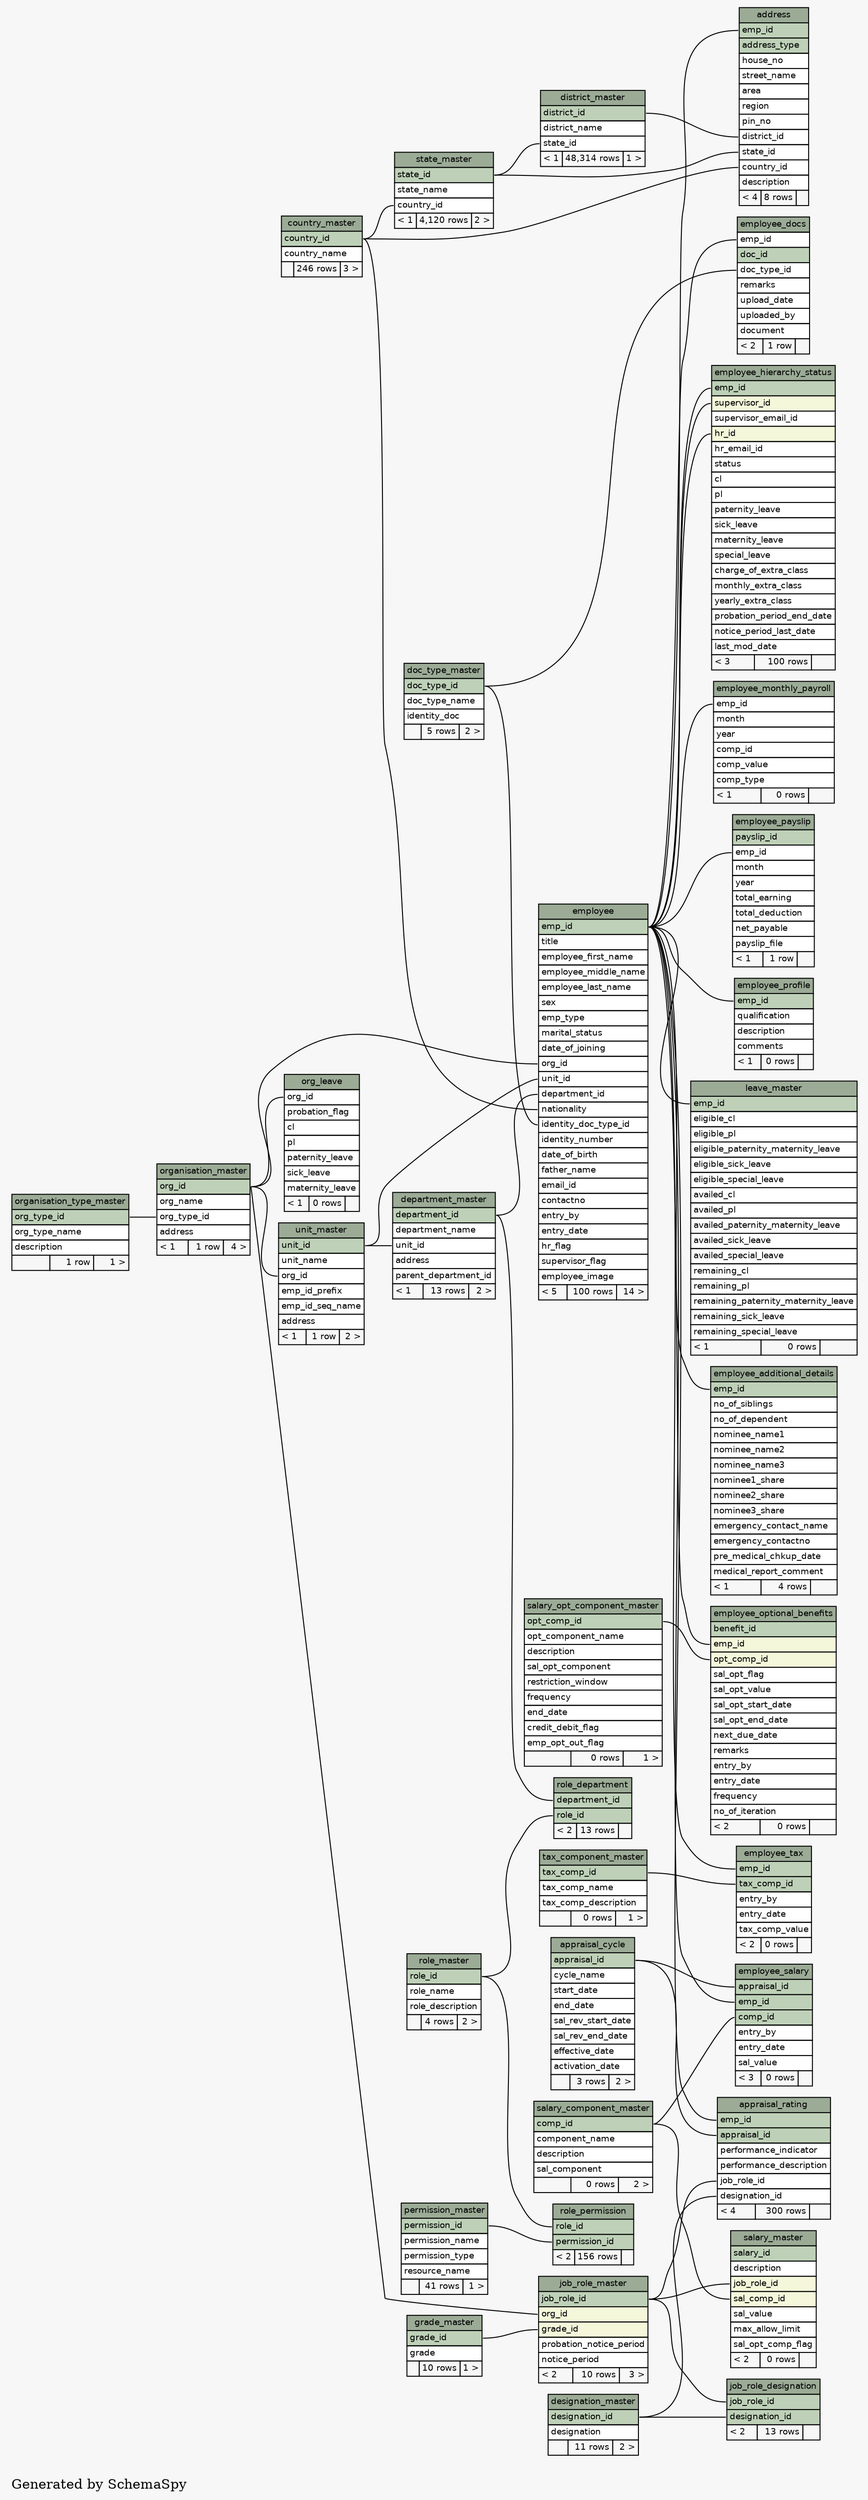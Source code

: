 // dot 2.38.0 on Windows 8.1 6.3
digraph "compactRelationshipsGraph" {
  graph [
    rankdir="RL"
    bgcolor="#f7f7f7"
    label="\nGenerated by SchemaSpy"
    labeljust="l"
    nodesep="0.05"
    ranksep="0.2"
  ];
  node [
    fontname="Helvetica"
    fontsize="9"
    shape="plaintext"
  ];
  edge [
    arrowsize="0.8"
  ];
  "address" [
    label=<
    <TABLE BORDER="0" CELLBORDER="1" CELLSPACING="0" BGCOLOR="#ffffff">
      <TR><TD PORT="address.heading" COLSPAN="3" BGCOLOR="#9bab96" ALIGN="CENTER">address</TD></TR>
      <TR><TD PORT="emp_id" COLSPAN="3" BGCOLOR="#bed1b8" ALIGN="LEFT">emp_id</TD></TR>
      <TR><TD PORT="address_type" COLSPAN="3" BGCOLOR="#bed1b8" ALIGN="LEFT">address_type</TD></TR>
      <TR><TD PORT="house_no" COLSPAN="3" ALIGN="LEFT">house_no</TD></TR>
      <TR><TD PORT="street_name" COLSPAN="3" ALIGN="LEFT">street_name</TD></TR>
      <TR><TD PORT="area" COLSPAN="3" ALIGN="LEFT">area</TD></TR>
      <TR><TD PORT="region" COLSPAN="3" ALIGN="LEFT">region</TD></TR>
      <TR><TD PORT="pin_no" COLSPAN="3" ALIGN="LEFT">pin_no</TD></TR>
      <TR><TD PORT="district_id" COLSPAN="3" ALIGN="LEFT">district_id</TD></TR>
      <TR><TD PORT="state_id" COLSPAN="3" ALIGN="LEFT">state_id</TD></TR>
      <TR><TD PORT="country_id" COLSPAN="3" ALIGN="LEFT">country_id</TD></TR>
      <TR><TD PORT="description" COLSPAN="3" ALIGN="LEFT">description</TD></TR>
      <TR><TD ALIGN="LEFT" BGCOLOR="#f7f7f7">&lt; 4</TD><TD ALIGN="RIGHT" BGCOLOR="#f7f7f7">8 rows</TD><TD ALIGN="RIGHT" BGCOLOR="#f7f7f7">  </TD></TR>
    </TABLE>>
    URL="tables/address.html#"
    tooltip="address"
  ];
  "appraisal_cycle" [
    label=<
    <TABLE BORDER="0" CELLBORDER="1" CELLSPACING="0" BGCOLOR="#ffffff">
      <TR><TD PORT="appraisal_cycle.heading" COLSPAN="3" BGCOLOR="#9bab96" ALIGN="CENTER">appraisal_cycle</TD></TR>
      <TR><TD PORT="appraisal_id" COLSPAN="3" BGCOLOR="#bed1b8" ALIGN="LEFT">appraisal_id</TD></TR>
      <TR><TD PORT="cycle_name" COLSPAN="3" ALIGN="LEFT">cycle_name</TD></TR>
      <TR><TD PORT="start_date" COLSPAN="3" ALIGN="LEFT">start_date</TD></TR>
      <TR><TD PORT="end_date" COLSPAN="3" ALIGN="LEFT">end_date</TD></TR>
      <TR><TD PORT="sal_rev_start_date" COLSPAN="3" ALIGN="LEFT">sal_rev_start_date</TD></TR>
      <TR><TD PORT="sal_rev_end_date" COLSPAN="3" ALIGN="LEFT">sal_rev_end_date</TD></TR>
      <TR><TD PORT="effective_date" COLSPAN="3" ALIGN="LEFT">effective_date</TD></TR>
      <TR><TD PORT="activation_date" COLSPAN="3" ALIGN="LEFT">activation_date</TD></TR>
      <TR><TD ALIGN="LEFT" BGCOLOR="#f7f7f7">  </TD><TD ALIGN="RIGHT" BGCOLOR="#f7f7f7">3 rows</TD><TD ALIGN="RIGHT" BGCOLOR="#f7f7f7">2 &gt;</TD></TR>
    </TABLE>>
    URL="tables/appraisal_cycle.html#"
    tooltip="appraisal_cycle"
  ];
  "appraisal_rating" [
    label=<
    <TABLE BORDER="0" CELLBORDER="1" CELLSPACING="0" BGCOLOR="#ffffff">
      <TR><TD PORT="appraisal_rating.heading" COLSPAN="3" BGCOLOR="#9bab96" ALIGN="CENTER">appraisal_rating</TD></TR>
      <TR><TD PORT="emp_id" COLSPAN="3" BGCOLOR="#bed1b8" ALIGN="LEFT">emp_id</TD></TR>
      <TR><TD PORT="appraisal_id" COLSPAN="3" BGCOLOR="#bed1b8" ALIGN="LEFT">appraisal_id</TD></TR>
      <TR><TD PORT="performance_indicator" COLSPAN="3" ALIGN="LEFT">performance_indicator</TD></TR>
      <TR><TD PORT="performance_description" COLSPAN="3" ALIGN="LEFT">performance_description</TD></TR>
      <TR><TD PORT="job_role_id" COLSPAN="3" ALIGN="LEFT">job_role_id</TD></TR>
      <TR><TD PORT="designation_id" COLSPAN="3" ALIGN="LEFT">designation_id</TD></TR>
      <TR><TD ALIGN="LEFT" BGCOLOR="#f7f7f7">&lt; 4</TD><TD ALIGN="RIGHT" BGCOLOR="#f7f7f7">300 rows</TD><TD ALIGN="RIGHT" BGCOLOR="#f7f7f7">  </TD></TR>
    </TABLE>>
    URL="tables/appraisal_rating.html#"
    tooltip="appraisal_rating"
  ];
  "country_master" [
    label=<
    <TABLE BORDER="0" CELLBORDER="1" CELLSPACING="0" BGCOLOR="#ffffff">
      <TR><TD PORT="country_master.heading" COLSPAN="3" BGCOLOR="#9bab96" ALIGN="CENTER">country_master</TD></TR>
      <TR><TD PORT="country_id" COLSPAN="3" BGCOLOR="#bed1b8" ALIGN="LEFT">country_id</TD></TR>
      <TR><TD PORT="country_name" COLSPAN="3" ALIGN="LEFT">country_name</TD></TR>
      <TR><TD ALIGN="LEFT" BGCOLOR="#f7f7f7">  </TD><TD ALIGN="RIGHT" BGCOLOR="#f7f7f7">246 rows</TD><TD ALIGN="RIGHT" BGCOLOR="#f7f7f7">3 &gt;</TD></TR>
    </TABLE>>
    URL="tables/country_master.html#"
    tooltip="country_master"
  ];
  "department_master" [
    label=<
    <TABLE BORDER="0" CELLBORDER="1" CELLSPACING="0" BGCOLOR="#ffffff">
      <TR><TD PORT="department_master.heading" COLSPAN="3" BGCOLOR="#9bab96" ALIGN="CENTER">department_master</TD></TR>
      <TR><TD PORT="department_id" COLSPAN="3" BGCOLOR="#bed1b8" ALIGN="LEFT">department_id</TD></TR>
      <TR><TD PORT="department_name" COLSPAN="3" ALIGN="LEFT">department_name</TD></TR>
      <TR><TD PORT="unit_id" COLSPAN="3" ALIGN="LEFT">unit_id</TD></TR>
      <TR><TD PORT="address" COLSPAN="3" ALIGN="LEFT">address</TD></TR>
      <TR><TD PORT="parent_department_id" COLSPAN="3" ALIGN="LEFT">parent_department_id</TD></TR>
      <TR><TD ALIGN="LEFT" BGCOLOR="#f7f7f7">&lt; 1</TD><TD ALIGN="RIGHT" BGCOLOR="#f7f7f7">13 rows</TD><TD ALIGN="RIGHT" BGCOLOR="#f7f7f7">2 &gt;</TD></TR>
    </TABLE>>
    URL="tables/department_master.html#"
    tooltip="department_master"
  ];
  "designation_master" [
    label=<
    <TABLE BORDER="0" CELLBORDER="1" CELLSPACING="0" BGCOLOR="#ffffff">
      <TR><TD PORT="designation_master.heading" COLSPAN="3" BGCOLOR="#9bab96" ALIGN="CENTER">designation_master</TD></TR>
      <TR><TD PORT="designation_id" COLSPAN="3" BGCOLOR="#bed1b8" ALIGN="LEFT">designation_id</TD></TR>
      <TR><TD PORT="designation" COLSPAN="3" ALIGN="LEFT">designation</TD></TR>
      <TR><TD ALIGN="LEFT" BGCOLOR="#f7f7f7">  </TD><TD ALIGN="RIGHT" BGCOLOR="#f7f7f7">11 rows</TD><TD ALIGN="RIGHT" BGCOLOR="#f7f7f7">2 &gt;</TD></TR>
    </TABLE>>
    URL="tables/designation_master.html#"
    tooltip="designation_master"
  ];
  "district_master" [
    label=<
    <TABLE BORDER="0" CELLBORDER="1" CELLSPACING="0" BGCOLOR="#ffffff">
      <TR><TD PORT="district_master.heading" COLSPAN="3" BGCOLOR="#9bab96" ALIGN="CENTER">district_master</TD></TR>
      <TR><TD PORT="district_id" COLSPAN="3" BGCOLOR="#bed1b8" ALIGN="LEFT">district_id</TD></TR>
      <TR><TD PORT="district_name" COLSPAN="3" ALIGN="LEFT">district_name</TD></TR>
      <TR><TD PORT="state_id" COLSPAN="3" ALIGN="LEFT">state_id</TD></TR>
      <TR><TD ALIGN="LEFT" BGCOLOR="#f7f7f7">&lt; 1</TD><TD ALIGN="RIGHT" BGCOLOR="#f7f7f7">48,314 rows</TD><TD ALIGN="RIGHT" BGCOLOR="#f7f7f7">1 &gt;</TD></TR>
    </TABLE>>
    URL="tables/district_master.html#"
    tooltip="district_master"
  ];
  "doc_type_master" [
    label=<
    <TABLE BORDER="0" CELLBORDER="1" CELLSPACING="0" BGCOLOR="#ffffff">
      <TR><TD PORT="doc_type_master.heading" COLSPAN="3" BGCOLOR="#9bab96" ALIGN="CENTER">doc_type_master</TD></TR>
      <TR><TD PORT="doc_type_id" COLSPAN="3" BGCOLOR="#bed1b8" ALIGN="LEFT">doc_type_id</TD></TR>
      <TR><TD PORT="doc_type_name" COLSPAN="3" ALIGN="LEFT">doc_type_name</TD></TR>
      <TR><TD PORT="identity_doc" COLSPAN="3" ALIGN="LEFT">identity_doc</TD></TR>
      <TR><TD ALIGN="LEFT" BGCOLOR="#f7f7f7">  </TD><TD ALIGN="RIGHT" BGCOLOR="#f7f7f7">5 rows</TD><TD ALIGN="RIGHT" BGCOLOR="#f7f7f7">2 &gt;</TD></TR>
    </TABLE>>
    URL="tables/doc_type_master.html#"
    tooltip="doc_type_master"
  ];
  "employee" [
    label=<
    <TABLE BORDER="0" CELLBORDER="1" CELLSPACING="0" BGCOLOR="#ffffff">
      <TR><TD PORT="employee.heading" COLSPAN="3" BGCOLOR="#9bab96" ALIGN="CENTER">employee</TD></TR>
      <TR><TD PORT="emp_id" COLSPAN="3" BGCOLOR="#bed1b8" ALIGN="LEFT">emp_id</TD></TR>
      <TR><TD PORT="title" COLSPAN="3" ALIGN="LEFT">title</TD></TR>
      <TR><TD PORT="employee_first_name" COLSPAN="3" ALIGN="LEFT">employee_first_name</TD></TR>
      <TR><TD PORT="employee_middle_name" COLSPAN="3" ALIGN="LEFT">employee_middle_name</TD></TR>
      <TR><TD PORT="employee_last_name" COLSPAN="3" ALIGN="LEFT">employee_last_name</TD></TR>
      <TR><TD PORT="sex" COLSPAN="3" ALIGN="LEFT">sex</TD></TR>
      <TR><TD PORT="emp_type" COLSPAN="3" ALIGN="LEFT">emp_type</TD></TR>
      <TR><TD PORT="marital_status" COLSPAN="3" ALIGN="LEFT">marital_status</TD></TR>
      <TR><TD PORT="date_of_joining" COLSPAN="3" ALIGN="LEFT">date_of_joining</TD></TR>
      <TR><TD PORT="org_id" COLSPAN="3" ALIGN="LEFT">org_id</TD></TR>
      <TR><TD PORT="unit_id" COLSPAN="3" ALIGN="LEFT">unit_id</TD></TR>
      <TR><TD PORT="department_id" COLSPAN="3" ALIGN="LEFT">department_id</TD></TR>
      <TR><TD PORT="nationality" COLSPAN="3" ALIGN="LEFT">nationality</TD></TR>
      <TR><TD PORT="identity_doc_type_id" COLSPAN="3" ALIGN="LEFT">identity_doc_type_id</TD></TR>
      <TR><TD PORT="identity_number" COLSPAN="3" ALIGN="LEFT">identity_number</TD></TR>
      <TR><TD PORT="date_of_birth" COLSPAN="3" ALIGN="LEFT">date_of_birth</TD></TR>
      <TR><TD PORT="father_name" COLSPAN="3" ALIGN="LEFT">father_name</TD></TR>
      <TR><TD PORT="email_id" COLSPAN="3" ALIGN="LEFT">email_id</TD></TR>
      <TR><TD PORT="contactno" COLSPAN="3" ALIGN="LEFT">contactno</TD></TR>
      <TR><TD PORT="entry_by" COLSPAN="3" ALIGN="LEFT">entry_by</TD></TR>
      <TR><TD PORT="entry_date" COLSPAN="3" ALIGN="LEFT">entry_date</TD></TR>
      <TR><TD PORT="hr_flag" COLSPAN="3" ALIGN="LEFT">hr_flag</TD></TR>
      <TR><TD PORT="supervisor_flag" COLSPAN="3" ALIGN="LEFT">supervisor_flag</TD></TR>
      <TR><TD PORT="employee_image" COLSPAN="3" ALIGN="LEFT">employee_image</TD></TR>
      <TR><TD ALIGN="LEFT" BGCOLOR="#f7f7f7">&lt; 5</TD><TD ALIGN="RIGHT" BGCOLOR="#f7f7f7">100 rows</TD><TD ALIGN="RIGHT" BGCOLOR="#f7f7f7">14 &gt;</TD></TR>
    </TABLE>>
    URL="tables/employee.html#"
    tooltip="employee"
  ];
  "employee_additional_details" [
    label=<
    <TABLE BORDER="0" CELLBORDER="1" CELLSPACING="0" BGCOLOR="#ffffff">
      <TR><TD PORT="employee_additional_details.heading" COLSPAN="3" BGCOLOR="#9bab96" ALIGN="CENTER">employee_additional_details</TD></TR>
      <TR><TD PORT="emp_id" COLSPAN="3" BGCOLOR="#bed1b8" ALIGN="LEFT">emp_id</TD></TR>
      <TR><TD PORT="no_of_siblings" COLSPAN="3" ALIGN="LEFT">no_of_siblings</TD></TR>
      <TR><TD PORT="no_of_dependent" COLSPAN="3" ALIGN="LEFT">no_of_dependent</TD></TR>
      <TR><TD PORT="nominee_name1" COLSPAN="3" ALIGN="LEFT">nominee_name1</TD></TR>
      <TR><TD PORT="nominee_name2" COLSPAN="3" ALIGN="LEFT">nominee_name2</TD></TR>
      <TR><TD PORT="nominee_name3" COLSPAN="3" ALIGN="LEFT">nominee_name3</TD></TR>
      <TR><TD PORT="nominee1_share" COLSPAN="3" ALIGN="LEFT">nominee1_share</TD></TR>
      <TR><TD PORT="nominee2_share" COLSPAN="3" ALIGN="LEFT">nominee2_share</TD></TR>
      <TR><TD PORT="nominee3_share" COLSPAN="3" ALIGN="LEFT">nominee3_share</TD></TR>
      <TR><TD PORT="emergency_contact_name" COLSPAN="3" ALIGN="LEFT">emergency_contact_name</TD></TR>
      <TR><TD PORT="emergency_contactno" COLSPAN="3" ALIGN="LEFT">emergency_contactno</TD></TR>
      <TR><TD PORT="pre_medical_chkup_date" COLSPAN="3" ALIGN="LEFT">pre_medical_chkup_date</TD></TR>
      <TR><TD PORT="medical_report_comment" COLSPAN="3" ALIGN="LEFT">medical_report_comment</TD></TR>
      <TR><TD ALIGN="LEFT" BGCOLOR="#f7f7f7">&lt; 1</TD><TD ALIGN="RIGHT" BGCOLOR="#f7f7f7">4 rows</TD><TD ALIGN="RIGHT" BGCOLOR="#f7f7f7">  </TD></TR>
    </TABLE>>
    URL="tables/employee_additional_details.html#"
    tooltip="employee_additional_details"
  ];
  "employee_docs" [
    label=<
    <TABLE BORDER="0" CELLBORDER="1" CELLSPACING="0" BGCOLOR="#ffffff">
      <TR><TD PORT="employee_docs.heading" COLSPAN="3" BGCOLOR="#9bab96" ALIGN="CENTER">employee_docs</TD></TR>
      <TR><TD PORT="emp_id" COLSPAN="3" ALIGN="LEFT">emp_id</TD></TR>
      <TR><TD PORT="doc_id" COLSPAN="3" BGCOLOR="#bed1b8" ALIGN="LEFT">doc_id</TD></TR>
      <TR><TD PORT="doc_type_id" COLSPAN="3" ALIGN="LEFT">doc_type_id</TD></TR>
      <TR><TD PORT="remarks" COLSPAN="3" ALIGN="LEFT">remarks</TD></TR>
      <TR><TD PORT="upload_date" COLSPAN="3" ALIGN="LEFT">upload_date</TD></TR>
      <TR><TD PORT="uploaded_by" COLSPAN="3" ALIGN="LEFT">uploaded_by</TD></TR>
      <TR><TD PORT="document" COLSPAN="3" ALIGN="LEFT">document</TD></TR>
      <TR><TD ALIGN="LEFT" BGCOLOR="#f7f7f7">&lt; 2</TD><TD ALIGN="RIGHT" BGCOLOR="#f7f7f7">1 row</TD><TD ALIGN="RIGHT" BGCOLOR="#f7f7f7">  </TD></TR>
    </TABLE>>
    URL="tables/employee_docs.html#"
    tooltip="employee_docs"
  ];
  "employee_hierarchy_status" [
    label=<
    <TABLE BORDER="0" CELLBORDER="1" CELLSPACING="0" BGCOLOR="#ffffff">
      <TR><TD PORT="employee_hierarchy_status.heading" COLSPAN="3" BGCOLOR="#9bab96" ALIGN="CENTER">employee_hierarchy_status</TD></TR>
      <TR><TD PORT="emp_id" COLSPAN="3" BGCOLOR="#bed1b8" ALIGN="LEFT">emp_id</TD></TR>
      <TR><TD PORT="supervisor_id" COLSPAN="3" BGCOLOR="#f4f7da" ALIGN="LEFT">supervisor_id</TD></TR>
      <TR><TD PORT="supervisor_email_id" COLSPAN="3" ALIGN="LEFT">supervisor_email_id</TD></TR>
      <TR><TD PORT="hr_id" COLSPAN="3" BGCOLOR="#f4f7da" ALIGN="LEFT">hr_id</TD></TR>
      <TR><TD PORT="hr_email_id" COLSPAN="3" ALIGN="LEFT">hr_email_id</TD></TR>
      <TR><TD PORT="status" COLSPAN="3" ALIGN="LEFT">status</TD></TR>
      <TR><TD PORT="cl" COLSPAN="3" ALIGN="LEFT">cl</TD></TR>
      <TR><TD PORT="pl" COLSPAN="3" ALIGN="LEFT">pl</TD></TR>
      <TR><TD PORT="paternity_leave" COLSPAN="3" ALIGN="LEFT">paternity_leave</TD></TR>
      <TR><TD PORT="sick_leave" COLSPAN="3" ALIGN="LEFT">sick_leave</TD></TR>
      <TR><TD PORT="maternity_leave" COLSPAN="3" ALIGN="LEFT">maternity_leave</TD></TR>
      <TR><TD PORT="special_leave" COLSPAN="3" ALIGN="LEFT">special_leave</TD></TR>
      <TR><TD PORT="charge_of_extra_class" COLSPAN="3" ALIGN="LEFT">charge_of_extra_class</TD></TR>
      <TR><TD PORT="monthly_extra_class" COLSPAN="3" ALIGN="LEFT">monthly_extra_class</TD></TR>
      <TR><TD PORT="yearly_extra_class" COLSPAN="3" ALIGN="LEFT">yearly_extra_class</TD></TR>
      <TR><TD PORT="probation_period_end_date" COLSPAN="3" ALIGN="LEFT">probation_period_end_date</TD></TR>
      <TR><TD PORT="notice_period_last_date" COLSPAN="3" ALIGN="LEFT">notice_period_last_date</TD></TR>
      <TR><TD PORT="last_mod_date" COLSPAN="3" ALIGN="LEFT">last_mod_date</TD></TR>
      <TR><TD ALIGN="LEFT" BGCOLOR="#f7f7f7">&lt; 3</TD><TD ALIGN="RIGHT" BGCOLOR="#f7f7f7">100 rows</TD><TD ALIGN="RIGHT" BGCOLOR="#f7f7f7">  </TD></TR>
    </TABLE>>
    URL="tables/employee_hierarchy_status.html#"
    tooltip="employee_hierarchy_status"
  ];
  "employee_monthly_payroll" [
    label=<
    <TABLE BORDER="0" CELLBORDER="1" CELLSPACING="0" BGCOLOR="#ffffff">
      <TR><TD PORT="employee_monthly_payroll.heading" COLSPAN="3" BGCOLOR="#9bab96" ALIGN="CENTER">employee_monthly_payroll</TD></TR>
      <TR><TD PORT="emp_id" COLSPAN="3" ALIGN="LEFT">emp_id</TD></TR>
      <TR><TD PORT="month" COLSPAN="3" ALIGN="LEFT">month</TD></TR>
      <TR><TD PORT="year" COLSPAN="3" ALIGN="LEFT">year</TD></TR>
      <TR><TD PORT="comp_id" COLSPAN="3" ALIGN="LEFT">comp_id</TD></TR>
      <TR><TD PORT="comp_value" COLSPAN="3" ALIGN="LEFT">comp_value</TD></TR>
      <TR><TD PORT="comp_type" COLSPAN="3" ALIGN="LEFT">comp_type</TD></TR>
      <TR><TD ALIGN="LEFT" BGCOLOR="#f7f7f7">&lt; 1</TD><TD ALIGN="RIGHT" BGCOLOR="#f7f7f7">0 rows</TD><TD ALIGN="RIGHT" BGCOLOR="#f7f7f7">  </TD></TR>
    </TABLE>>
    URL="tables/employee_monthly_payroll.html#"
    tooltip="employee_monthly_payroll"
  ];
  "employee_optional_benefits" [
    label=<
    <TABLE BORDER="0" CELLBORDER="1" CELLSPACING="0" BGCOLOR="#ffffff">
      <TR><TD PORT="employee_optional_benefits.heading" COLSPAN="3" BGCOLOR="#9bab96" ALIGN="CENTER">employee_optional_benefits</TD></TR>
      <TR><TD PORT="benefit_id" COLSPAN="3" BGCOLOR="#bed1b8" ALIGN="LEFT">benefit_id</TD></TR>
      <TR><TD PORT="emp_id" COLSPAN="3" BGCOLOR="#f4f7da" ALIGN="LEFT">emp_id</TD></TR>
      <TR><TD PORT="opt_comp_id" COLSPAN="3" BGCOLOR="#f4f7da" ALIGN="LEFT">opt_comp_id</TD></TR>
      <TR><TD PORT="sal_opt_flag" COLSPAN="3" ALIGN="LEFT">sal_opt_flag</TD></TR>
      <TR><TD PORT="sal_opt_value" COLSPAN="3" ALIGN="LEFT">sal_opt_value</TD></TR>
      <TR><TD PORT="sal_opt_start_date" COLSPAN="3" ALIGN="LEFT">sal_opt_start_date</TD></TR>
      <TR><TD PORT="sal_opt_end_date" COLSPAN="3" ALIGN="LEFT">sal_opt_end_date</TD></TR>
      <TR><TD PORT="next_due_date" COLSPAN="3" ALIGN="LEFT">next_due_date</TD></TR>
      <TR><TD PORT="remarks" COLSPAN="3" ALIGN="LEFT">remarks</TD></TR>
      <TR><TD PORT="entry_by" COLSPAN="3" ALIGN="LEFT">entry_by</TD></TR>
      <TR><TD PORT="entry_date" COLSPAN="3" ALIGN="LEFT">entry_date</TD></TR>
      <TR><TD PORT="frequency" COLSPAN="3" ALIGN="LEFT">frequency</TD></TR>
      <TR><TD PORT="no_of_iteration" COLSPAN="3" ALIGN="LEFT">no_of_iteration</TD></TR>
      <TR><TD ALIGN="LEFT" BGCOLOR="#f7f7f7">&lt; 2</TD><TD ALIGN="RIGHT" BGCOLOR="#f7f7f7">0 rows</TD><TD ALIGN="RIGHT" BGCOLOR="#f7f7f7">  </TD></TR>
    </TABLE>>
    URL="tables/employee_optional_benefits.html#"
    tooltip="employee_optional_benefits"
  ];
  "employee_payslip" [
    label=<
    <TABLE BORDER="0" CELLBORDER="1" CELLSPACING="0" BGCOLOR="#ffffff">
      <TR><TD PORT="employee_payslip.heading" COLSPAN="3" BGCOLOR="#9bab96" ALIGN="CENTER">employee_payslip</TD></TR>
      <TR><TD PORT="payslip_id" COLSPAN="3" BGCOLOR="#bed1b8" ALIGN="LEFT">payslip_id</TD></TR>
      <TR><TD PORT="emp_id" COLSPAN="3" ALIGN="LEFT">emp_id</TD></TR>
      <TR><TD PORT="month" COLSPAN="3" ALIGN="LEFT">month</TD></TR>
      <TR><TD PORT="year" COLSPAN="3" ALIGN="LEFT">year</TD></TR>
      <TR><TD PORT="total_earning" COLSPAN="3" ALIGN="LEFT">total_earning</TD></TR>
      <TR><TD PORT="total_deduction" COLSPAN="3" ALIGN="LEFT">total_deduction</TD></TR>
      <TR><TD PORT="net_payable" COLSPAN="3" ALIGN="LEFT">net_payable</TD></TR>
      <TR><TD PORT="payslip_file" COLSPAN="3" ALIGN="LEFT">payslip_file</TD></TR>
      <TR><TD ALIGN="LEFT" BGCOLOR="#f7f7f7">&lt; 1</TD><TD ALIGN="RIGHT" BGCOLOR="#f7f7f7">1 row</TD><TD ALIGN="RIGHT" BGCOLOR="#f7f7f7">  </TD></TR>
    </TABLE>>
    URL="tables/employee_payslip.html#"
    tooltip="employee_payslip"
  ];
  "employee_profile" [
    label=<
    <TABLE BORDER="0" CELLBORDER="1" CELLSPACING="0" BGCOLOR="#ffffff">
      <TR><TD PORT="employee_profile.heading" COLSPAN="3" BGCOLOR="#9bab96" ALIGN="CENTER">employee_profile</TD></TR>
      <TR><TD PORT="emp_id" COLSPAN="3" BGCOLOR="#bed1b8" ALIGN="LEFT">emp_id</TD></TR>
      <TR><TD PORT="qualification" COLSPAN="3" ALIGN="LEFT">qualification</TD></TR>
      <TR><TD PORT="description" COLSPAN="3" ALIGN="LEFT">description</TD></TR>
      <TR><TD PORT="comments" COLSPAN="3" ALIGN="LEFT">comments</TD></TR>
      <TR><TD ALIGN="LEFT" BGCOLOR="#f7f7f7">&lt; 1</TD><TD ALIGN="RIGHT" BGCOLOR="#f7f7f7">0 rows</TD><TD ALIGN="RIGHT" BGCOLOR="#f7f7f7">  </TD></TR>
    </TABLE>>
    URL="tables/employee_profile.html#"
    tooltip="employee_profile"
  ];
  "employee_salary" [
    label=<
    <TABLE BORDER="0" CELLBORDER="1" CELLSPACING="0" BGCOLOR="#ffffff">
      <TR><TD PORT="employee_salary.heading" COLSPAN="3" BGCOLOR="#9bab96" ALIGN="CENTER">employee_salary</TD></TR>
      <TR><TD PORT="appraisal_id" COLSPAN="3" BGCOLOR="#bed1b8" ALIGN="LEFT">appraisal_id</TD></TR>
      <TR><TD PORT="emp_id" COLSPAN="3" BGCOLOR="#bed1b8" ALIGN="LEFT">emp_id</TD></TR>
      <TR><TD PORT="comp_id" COLSPAN="3" BGCOLOR="#bed1b8" ALIGN="LEFT">comp_id</TD></TR>
      <TR><TD PORT="entry_by" COLSPAN="3" ALIGN="LEFT">entry_by</TD></TR>
      <TR><TD PORT="entry_date" COLSPAN="3" ALIGN="LEFT">entry_date</TD></TR>
      <TR><TD PORT="sal_value" COLSPAN="3" ALIGN="LEFT">sal_value</TD></TR>
      <TR><TD ALIGN="LEFT" BGCOLOR="#f7f7f7">&lt; 3</TD><TD ALIGN="RIGHT" BGCOLOR="#f7f7f7">0 rows</TD><TD ALIGN="RIGHT" BGCOLOR="#f7f7f7">  </TD></TR>
    </TABLE>>
    URL="tables/employee_salary.html#"
    tooltip="employee_salary"
  ];
  "employee_tax" [
    label=<
    <TABLE BORDER="0" CELLBORDER="1" CELLSPACING="0" BGCOLOR="#ffffff">
      <TR><TD PORT="employee_tax.heading" COLSPAN="3" BGCOLOR="#9bab96" ALIGN="CENTER">employee_tax</TD></TR>
      <TR><TD PORT="emp_id" COLSPAN="3" BGCOLOR="#bed1b8" ALIGN="LEFT">emp_id</TD></TR>
      <TR><TD PORT="tax_comp_id" COLSPAN="3" BGCOLOR="#bed1b8" ALIGN="LEFT">tax_comp_id</TD></TR>
      <TR><TD PORT="entry_by" COLSPAN="3" ALIGN="LEFT">entry_by</TD></TR>
      <TR><TD PORT="entry_date" COLSPAN="3" ALIGN="LEFT">entry_date</TD></TR>
      <TR><TD PORT="tax_comp_value" COLSPAN="3" ALIGN="LEFT">tax_comp_value</TD></TR>
      <TR><TD ALIGN="LEFT" BGCOLOR="#f7f7f7">&lt; 2</TD><TD ALIGN="RIGHT" BGCOLOR="#f7f7f7">0 rows</TD><TD ALIGN="RIGHT" BGCOLOR="#f7f7f7">  </TD></TR>
    </TABLE>>
    URL="tables/employee_tax.html#"
    tooltip="employee_tax"
  ];
  "grade_master" [
    label=<
    <TABLE BORDER="0" CELLBORDER="1" CELLSPACING="0" BGCOLOR="#ffffff">
      <TR><TD PORT="grade_master.heading" COLSPAN="3" BGCOLOR="#9bab96" ALIGN="CENTER">grade_master</TD></TR>
      <TR><TD PORT="grade_id" COLSPAN="3" BGCOLOR="#bed1b8" ALIGN="LEFT">grade_id</TD></TR>
      <TR><TD PORT="grade" COLSPAN="3" ALIGN="LEFT">grade</TD></TR>
      <TR><TD ALIGN="LEFT" BGCOLOR="#f7f7f7">  </TD><TD ALIGN="RIGHT" BGCOLOR="#f7f7f7">10 rows</TD><TD ALIGN="RIGHT" BGCOLOR="#f7f7f7">1 &gt;</TD></TR>
    </TABLE>>
    URL="tables/grade_master.html#"
    tooltip="grade_master"
  ];
  "job_role_designation" [
    label=<
    <TABLE BORDER="0" CELLBORDER="1" CELLSPACING="0" BGCOLOR="#ffffff">
      <TR><TD PORT="job_role_designation.heading" COLSPAN="3" BGCOLOR="#9bab96" ALIGN="CENTER">job_role_designation</TD></TR>
      <TR><TD PORT="job_role_id" COLSPAN="3" BGCOLOR="#bed1b8" ALIGN="LEFT">job_role_id</TD></TR>
      <TR><TD PORT="designation_id" COLSPAN="3" BGCOLOR="#bed1b8" ALIGN="LEFT">designation_id</TD></TR>
      <TR><TD ALIGN="LEFT" BGCOLOR="#f7f7f7">&lt; 2</TD><TD ALIGN="RIGHT" BGCOLOR="#f7f7f7">13 rows</TD><TD ALIGN="RIGHT" BGCOLOR="#f7f7f7">  </TD></TR>
    </TABLE>>
    URL="tables/job_role_designation.html#"
    tooltip="job_role_designation"
  ];
  "job_role_master" [
    label=<
    <TABLE BORDER="0" CELLBORDER="1" CELLSPACING="0" BGCOLOR="#ffffff">
      <TR><TD PORT="job_role_master.heading" COLSPAN="3" BGCOLOR="#9bab96" ALIGN="CENTER">job_role_master</TD></TR>
      <TR><TD PORT="job_role_id" COLSPAN="3" BGCOLOR="#bed1b8" ALIGN="LEFT">job_role_id</TD></TR>
      <TR><TD PORT="org_id" COLSPAN="3" BGCOLOR="#f4f7da" ALIGN="LEFT">org_id</TD></TR>
      <TR><TD PORT="grade_id" COLSPAN="3" BGCOLOR="#f4f7da" ALIGN="LEFT">grade_id</TD></TR>
      <TR><TD PORT="probation_notice_period" COLSPAN="3" ALIGN="LEFT">probation_notice_period</TD></TR>
      <TR><TD PORT="notice_period" COLSPAN="3" ALIGN="LEFT">notice_period</TD></TR>
      <TR><TD ALIGN="LEFT" BGCOLOR="#f7f7f7">&lt; 2</TD><TD ALIGN="RIGHT" BGCOLOR="#f7f7f7">10 rows</TD><TD ALIGN="RIGHT" BGCOLOR="#f7f7f7">3 &gt;</TD></TR>
    </TABLE>>
    URL="tables/job_role_master.html#"
    tooltip="job_role_master"
  ];
  "leave_master" [
    label=<
    <TABLE BORDER="0" CELLBORDER="1" CELLSPACING="0" BGCOLOR="#ffffff">
      <TR><TD PORT="leave_master.heading" COLSPAN="3" BGCOLOR="#9bab96" ALIGN="CENTER">leave_master</TD></TR>
      <TR><TD PORT="emp_id" COLSPAN="3" BGCOLOR="#bed1b8" ALIGN="LEFT">emp_id</TD></TR>
      <TR><TD PORT="eligible_cl" COLSPAN="3" ALIGN="LEFT">eligible_cl</TD></TR>
      <TR><TD PORT="eligible_pl" COLSPAN="3" ALIGN="LEFT">eligible_pl</TD></TR>
      <TR><TD PORT="eligible_paternity_maternity_leave" COLSPAN="3" ALIGN="LEFT">eligible_paternity_maternity_leave</TD></TR>
      <TR><TD PORT="eligible_sick_leave" COLSPAN="3" ALIGN="LEFT">eligible_sick_leave</TD></TR>
      <TR><TD PORT="eligible_special_leave" COLSPAN="3" ALIGN="LEFT">eligible_special_leave</TD></TR>
      <TR><TD PORT="availed_cl" COLSPAN="3" ALIGN="LEFT">availed_cl</TD></TR>
      <TR><TD PORT="availed_pl" COLSPAN="3" ALIGN="LEFT">availed_pl</TD></TR>
      <TR><TD PORT="availed_paternity_maternity_leave" COLSPAN="3" ALIGN="LEFT">availed_paternity_maternity_leave</TD></TR>
      <TR><TD PORT="availed_sick_leave" COLSPAN="3" ALIGN="LEFT">availed_sick_leave</TD></TR>
      <TR><TD PORT="availed_special_leave" COLSPAN="3" ALIGN="LEFT">availed_special_leave</TD></TR>
      <TR><TD PORT="remaining_cl" COLSPAN="3" ALIGN="LEFT">remaining_cl</TD></TR>
      <TR><TD PORT="remaining_pl" COLSPAN="3" ALIGN="LEFT">remaining_pl</TD></TR>
      <TR><TD PORT="remaining_paternity_maternity_leave" COLSPAN="3" ALIGN="LEFT">remaining_paternity_maternity_leave</TD></TR>
      <TR><TD PORT="remaining_sick_leave" COLSPAN="3" ALIGN="LEFT">remaining_sick_leave</TD></TR>
      <TR><TD PORT="remaining_special_leave" COLSPAN="3" ALIGN="LEFT">remaining_special_leave</TD></TR>
      <TR><TD ALIGN="LEFT" BGCOLOR="#f7f7f7">&lt; 1</TD><TD ALIGN="RIGHT" BGCOLOR="#f7f7f7">0 rows</TD><TD ALIGN="RIGHT" BGCOLOR="#f7f7f7">  </TD></TR>
    </TABLE>>
    URL="tables/leave_master.html#"
    tooltip="leave_master"
  ];
  "org_leave" [
    label=<
    <TABLE BORDER="0" CELLBORDER="1" CELLSPACING="0" BGCOLOR="#ffffff">
      <TR><TD PORT="org_leave.heading" COLSPAN="3" BGCOLOR="#9bab96" ALIGN="CENTER">org_leave</TD></TR>
      <TR><TD PORT="org_id" COLSPAN="3" ALIGN="LEFT">org_id</TD></TR>
      <TR><TD PORT="probation_flag" COLSPAN="3" ALIGN="LEFT">probation_flag</TD></TR>
      <TR><TD PORT="cl" COLSPAN="3" ALIGN="LEFT">cl</TD></TR>
      <TR><TD PORT="pl" COLSPAN="3" ALIGN="LEFT">pl</TD></TR>
      <TR><TD PORT="paternity_leave" COLSPAN="3" ALIGN="LEFT">paternity_leave</TD></TR>
      <TR><TD PORT="sick_leave" COLSPAN="3" ALIGN="LEFT">sick_leave</TD></TR>
      <TR><TD PORT="maternity_leave" COLSPAN="3" ALIGN="LEFT">maternity_leave</TD></TR>
      <TR><TD ALIGN="LEFT" BGCOLOR="#f7f7f7">&lt; 1</TD><TD ALIGN="RIGHT" BGCOLOR="#f7f7f7">0 rows</TD><TD ALIGN="RIGHT" BGCOLOR="#f7f7f7">  </TD></TR>
    </TABLE>>
    URL="tables/org_leave.html#"
    tooltip="org_leave"
  ];
  "organisation_master" [
    label=<
    <TABLE BORDER="0" CELLBORDER="1" CELLSPACING="0" BGCOLOR="#ffffff">
      <TR><TD PORT="organisation_master.heading" COLSPAN="3" BGCOLOR="#9bab96" ALIGN="CENTER">organisation_master</TD></TR>
      <TR><TD PORT="org_id" COLSPAN="3" BGCOLOR="#bed1b8" ALIGN="LEFT">org_id</TD></TR>
      <TR><TD PORT="org_name" COLSPAN="3" ALIGN="LEFT">org_name</TD></TR>
      <TR><TD PORT="org_type_id" COLSPAN="3" ALIGN="LEFT">org_type_id</TD></TR>
      <TR><TD PORT="address" COLSPAN="3" ALIGN="LEFT">address</TD></TR>
      <TR><TD ALIGN="LEFT" BGCOLOR="#f7f7f7">&lt; 1</TD><TD ALIGN="RIGHT" BGCOLOR="#f7f7f7">1 row</TD><TD ALIGN="RIGHT" BGCOLOR="#f7f7f7">4 &gt;</TD></TR>
    </TABLE>>
    URL="tables/organisation_master.html#"
    tooltip="organisation_master"
  ];
  "organisation_type_master" [
    label=<
    <TABLE BORDER="0" CELLBORDER="1" CELLSPACING="0" BGCOLOR="#ffffff">
      <TR><TD PORT="organisation_type_master.heading" COLSPAN="3" BGCOLOR="#9bab96" ALIGN="CENTER">organisation_type_master</TD></TR>
      <TR><TD PORT="org_type_id" COLSPAN="3" BGCOLOR="#bed1b8" ALIGN="LEFT">org_type_id</TD></TR>
      <TR><TD PORT="org_type_name" COLSPAN="3" ALIGN="LEFT">org_type_name</TD></TR>
      <TR><TD PORT="description" COLSPAN="3" ALIGN="LEFT">description</TD></TR>
      <TR><TD ALIGN="LEFT" BGCOLOR="#f7f7f7">  </TD><TD ALIGN="RIGHT" BGCOLOR="#f7f7f7">1 row</TD><TD ALIGN="RIGHT" BGCOLOR="#f7f7f7">1 &gt;</TD></TR>
    </TABLE>>
    URL="tables/organisation_type_master.html#"
    tooltip="organisation_type_master"
  ];
  "permission_master" [
    label=<
    <TABLE BORDER="0" CELLBORDER="1" CELLSPACING="0" BGCOLOR="#ffffff">
      <TR><TD PORT="permission_master.heading" COLSPAN="3" BGCOLOR="#9bab96" ALIGN="CENTER">permission_master</TD></TR>
      <TR><TD PORT="permission_id" COLSPAN="3" BGCOLOR="#bed1b8" ALIGN="LEFT">permission_id</TD></TR>
      <TR><TD PORT="permission_name" COLSPAN="3" ALIGN="LEFT">permission_name</TD></TR>
      <TR><TD PORT="permission_type" COLSPAN="3" ALIGN="LEFT">permission_type</TD></TR>
      <TR><TD PORT="resource_name" COLSPAN="3" ALIGN="LEFT">resource_name</TD></TR>
      <TR><TD ALIGN="LEFT" BGCOLOR="#f7f7f7">  </TD><TD ALIGN="RIGHT" BGCOLOR="#f7f7f7">41 rows</TD><TD ALIGN="RIGHT" BGCOLOR="#f7f7f7">1 &gt;</TD></TR>
    </TABLE>>
    URL="tables/permission_master.html#"
    tooltip="permission_master"
  ];
  "role_department" [
    label=<
    <TABLE BORDER="0" CELLBORDER="1" CELLSPACING="0" BGCOLOR="#ffffff">
      <TR><TD PORT="role_department.heading" COLSPAN="3" BGCOLOR="#9bab96" ALIGN="CENTER">role_department</TD></TR>
      <TR><TD PORT="department_id" COLSPAN="3" BGCOLOR="#bed1b8" ALIGN="LEFT">department_id</TD></TR>
      <TR><TD PORT="role_id" COLSPAN="3" BGCOLOR="#bed1b8" ALIGN="LEFT">role_id</TD></TR>
      <TR><TD ALIGN="LEFT" BGCOLOR="#f7f7f7">&lt; 2</TD><TD ALIGN="RIGHT" BGCOLOR="#f7f7f7">13 rows</TD><TD ALIGN="RIGHT" BGCOLOR="#f7f7f7">  </TD></TR>
    </TABLE>>
    URL="tables/role_department.html#"
    tooltip="role_department"
  ];
  "role_master" [
    label=<
    <TABLE BORDER="0" CELLBORDER="1" CELLSPACING="0" BGCOLOR="#ffffff">
      <TR><TD PORT="role_master.heading" COLSPAN="3" BGCOLOR="#9bab96" ALIGN="CENTER">role_master</TD></TR>
      <TR><TD PORT="role_id" COLSPAN="3" BGCOLOR="#bed1b8" ALIGN="LEFT">role_id</TD></TR>
      <TR><TD PORT="role_name" COLSPAN="3" ALIGN="LEFT">role_name</TD></TR>
      <TR><TD PORT="role_description" COLSPAN="3" ALIGN="LEFT">role_description</TD></TR>
      <TR><TD ALIGN="LEFT" BGCOLOR="#f7f7f7">  </TD><TD ALIGN="RIGHT" BGCOLOR="#f7f7f7">4 rows</TD><TD ALIGN="RIGHT" BGCOLOR="#f7f7f7">2 &gt;</TD></TR>
    </TABLE>>
    URL="tables/role_master.html#"
    tooltip="role_master"
  ];
  "role_permission" [
    label=<
    <TABLE BORDER="0" CELLBORDER="1" CELLSPACING="0" BGCOLOR="#ffffff">
      <TR><TD PORT="role_permission.heading" COLSPAN="3" BGCOLOR="#9bab96" ALIGN="CENTER">role_permission</TD></TR>
      <TR><TD PORT="role_id" COLSPAN="3" BGCOLOR="#bed1b8" ALIGN="LEFT">role_id</TD></TR>
      <TR><TD PORT="permission_id" COLSPAN="3" BGCOLOR="#bed1b8" ALIGN="LEFT">permission_id</TD></TR>
      <TR><TD ALIGN="LEFT" BGCOLOR="#f7f7f7">&lt; 2</TD><TD ALIGN="RIGHT" BGCOLOR="#f7f7f7">156 rows</TD><TD ALIGN="RIGHT" BGCOLOR="#f7f7f7">  </TD></TR>
    </TABLE>>
    URL="tables/role_permission.html#"
    tooltip="role_permission"
  ];
  "salary_component_master" [
    label=<
    <TABLE BORDER="0" CELLBORDER="1" CELLSPACING="0" BGCOLOR="#ffffff">
      <TR><TD PORT="salary_component_master.heading" COLSPAN="3" BGCOLOR="#9bab96" ALIGN="CENTER">salary_component_master</TD></TR>
      <TR><TD PORT="comp_id" COLSPAN="3" BGCOLOR="#bed1b8" ALIGN="LEFT">comp_id</TD></TR>
      <TR><TD PORT="component_name" COLSPAN="3" ALIGN="LEFT">component_name</TD></TR>
      <TR><TD PORT="description" COLSPAN="3" ALIGN="LEFT">description</TD></TR>
      <TR><TD PORT="sal_component" COLSPAN="3" ALIGN="LEFT">sal_component</TD></TR>
      <TR><TD ALIGN="LEFT" BGCOLOR="#f7f7f7">  </TD><TD ALIGN="RIGHT" BGCOLOR="#f7f7f7">0 rows</TD><TD ALIGN="RIGHT" BGCOLOR="#f7f7f7">2 &gt;</TD></TR>
    </TABLE>>
    URL="tables/salary_component_master.html#"
    tooltip="salary_component_master"
  ];
  "salary_master" [
    label=<
    <TABLE BORDER="0" CELLBORDER="1" CELLSPACING="0" BGCOLOR="#ffffff">
      <TR><TD PORT="salary_master.heading" COLSPAN="3" BGCOLOR="#9bab96" ALIGN="CENTER">salary_master</TD></TR>
      <TR><TD PORT="salary_id" COLSPAN="3" BGCOLOR="#bed1b8" ALIGN="LEFT">salary_id</TD></TR>
      <TR><TD PORT="description" COLSPAN="3" ALIGN="LEFT">description</TD></TR>
      <TR><TD PORT="job_role_id" COLSPAN="3" BGCOLOR="#f4f7da" ALIGN="LEFT">job_role_id</TD></TR>
      <TR><TD PORT="sal_comp_id" COLSPAN="3" BGCOLOR="#f4f7da" ALIGN="LEFT">sal_comp_id</TD></TR>
      <TR><TD PORT="sal_value" COLSPAN="3" ALIGN="LEFT">sal_value</TD></TR>
      <TR><TD PORT="max_allow_limit" COLSPAN="3" ALIGN="LEFT">max_allow_limit</TD></TR>
      <TR><TD PORT="sal_opt_comp_flag" COLSPAN="3" ALIGN="LEFT">sal_opt_comp_flag</TD></TR>
      <TR><TD ALIGN="LEFT" BGCOLOR="#f7f7f7">&lt; 2</TD><TD ALIGN="RIGHT" BGCOLOR="#f7f7f7">0 rows</TD><TD ALIGN="RIGHT" BGCOLOR="#f7f7f7">  </TD></TR>
    </TABLE>>
    URL="tables/salary_master.html#"
    tooltip="salary_master"
  ];
  "salary_opt_component_master" [
    label=<
    <TABLE BORDER="0" CELLBORDER="1" CELLSPACING="0" BGCOLOR="#ffffff">
      <TR><TD PORT="salary_opt_component_master.heading" COLSPAN="3" BGCOLOR="#9bab96" ALIGN="CENTER">salary_opt_component_master</TD></TR>
      <TR><TD PORT="opt_comp_id" COLSPAN="3" BGCOLOR="#bed1b8" ALIGN="LEFT">opt_comp_id</TD></TR>
      <TR><TD PORT="opt_component_name" COLSPAN="3" ALIGN="LEFT">opt_component_name</TD></TR>
      <TR><TD PORT="description" COLSPAN="3" ALIGN="LEFT">description</TD></TR>
      <TR><TD PORT="sal_opt_component" COLSPAN="3" ALIGN="LEFT">sal_opt_component</TD></TR>
      <TR><TD PORT="restriction_window" COLSPAN="3" ALIGN="LEFT">restriction_window</TD></TR>
      <TR><TD PORT="frequency" COLSPAN="3" ALIGN="LEFT">frequency</TD></TR>
      <TR><TD PORT="end_date" COLSPAN="3" ALIGN="LEFT">end_date</TD></TR>
      <TR><TD PORT="credit_debit_flag" COLSPAN="3" ALIGN="LEFT">credit_debit_flag</TD></TR>
      <TR><TD PORT="emp_opt_out_flag" COLSPAN="3" ALIGN="LEFT">emp_opt_out_flag</TD></TR>
      <TR><TD ALIGN="LEFT" BGCOLOR="#f7f7f7">  </TD><TD ALIGN="RIGHT" BGCOLOR="#f7f7f7">0 rows</TD><TD ALIGN="RIGHT" BGCOLOR="#f7f7f7">1 &gt;</TD></TR>
    </TABLE>>
    URL="tables/salary_opt_component_master.html#"
    tooltip="salary_opt_component_master"
  ];
  "state_master" [
    label=<
    <TABLE BORDER="0" CELLBORDER="1" CELLSPACING="0" BGCOLOR="#ffffff">
      <TR><TD PORT="state_master.heading" COLSPAN="3" BGCOLOR="#9bab96" ALIGN="CENTER">state_master</TD></TR>
      <TR><TD PORT="state_id" COLSPAN="3" BGCOLOR="#bed1b8" ALIGN="LEFT">state_id</TD></TR>
      <TR><TD PORT="state_name" COLSPAN="3" ALIGN="LEFT">state_name</TD></TR>
      <TR><TD PORT="country_id" COLSPAN="3" ALIGN="LEFT">country_id</TD></TR>
      <TR><TD ALIGN="LEFT" BGCOLOR="#f7f7f7">&lt; 1</TD><TD ALIGN="RIGHT" BGCOLOR="#f7f7f7">4,120 rows</TD><TD ALIGN="RIGHT" BGCOLOR="#f7f7f7">2 &gt;</TD></TR>
    </TABLE>>
    URL="tables/state_master.html#"
    tooltip="state_master"
  ];
  "tax_component_master" [
    label=<
    <TABLE BORDER="0" CELLBORDER="1" CELLSPACING="0" BGCOLOR="#ffffff">
      <TR><TD PORT="tax_component_master.heading" COLSPAN="3" BGCOLOR="#9bab96" ALIGN="CENTER">tax_component_master</TD></TR>
      <TR><TD PORT="tax_comp_id" COLSPAN="3" BGCOLOR="#bed1b8" ALIGN="LEFT">tax_comp_id</TD></TR>
      <TR><TD PORT="tax_comp_name" COLSPAN="3" ALIGN="LEFT">tax_comp_name</TD></TR>
      <TR><TD PORT="tax_comp_description" COLSPAN="3" ALIGN="LEFT">tax_comp_description</TD></TR>
      <TR><TD ALIGN="LEFT" BGCOLOR="#f7f7f7">  </TD><TD ALIGN="RIGHT" BGCOLOR="#f7f7f7">0 rows</TD><TD ALIGN="RIGHT" BGCOLOR="#f7f7f7">1 &gt;</TD></TR>
    </TABLE>>
    URL="tables/tax_component_master.html#"
    tooltip="tax_component_master"
  ];
  "unit_master" [
    label=<
    <TABLE BORDER="0" CELLBORDER="1" CELLSPACING="0" BGCOLOR="#ffffff">
      <TR><TD PORT="unit_master.heading" COLSPAN="3" BGCOLOR="#9bab96" ALIGN="CENTER">unit_master</TD></TR>
      <TR><TD PORT="unit_id" COLSPAN="3" BGCOLOR="#bed1b8" ALIGN="LEFT">unit_id</TD></TR>
      <TR><TD PORT="unit_name" COLSPAN="3" ALIGN="LEFT">unit_name</TD></TR>
      <TR><TD PORT="org_id" COLSPAN="3" ALIGN="LEFT">org_id</TD></TR>
      <TR><TD PORT="emp_id_prefix" COLSPAN="3" ALIGN="LEFT">emp_id_prefix</TD></TR>
      <TR><TD PORT="emp_id_seq_name" COLSPAN="3" ALIGN="LEFT">emp_id_seq_name</TD></TR>
      <TR><TD PORT="address" COLSPAN="3" ALIGN="LEFT">address</TD></TR>
      <TR><TD ALIGN="LEFT" BGCOLOR="#f7f7f7">&lt; 1</TD><TD ALIGN="RIGHT" BGCOLOR="#f7f7f7">1 row</TD><TD ALIGN="RIGHT" BGCOLOR="#f7f7f7">2 &gt;</TD></TR>
    </TABLE>>
    URL="tables/unit_master.html#"
    tooltip="unit_master"
  ];
  "address":"country_id":w -> "country_master":"country_id":e [arrowtail=crowodot arrowhead=none];
  "address":"district_id":w -> "district_master":"district_id":e [arrowtail=crowodot arrowhead=none];
  "address":"emp_id":w -> "employee":"emp_id":e [arrowtail=crowtee arrowhead=none];
  "address":"state_id":w -> "state_master":"state_id":e [arrowtail=crowodot arrowhead=none];
  "appraisal_rating":"appraisal_id":w -> "appraisal_cycle":"appraisal_id":e [arrowtail=crowtee arrowhead=none];
  "appraisal_rating":"designation_id":w -> "designation_master":"designation_id":e [arrowtail=crowodot arrowhead=none];
  "appraisal_rating":"emp_id":w -> "employee":"emp_id":e [arrowtail=crowtee arrowhead=none];
  "appraisal_rating":"job_role_id":w -> "job_role_master":"job_role_id":e [arrowtail=crowodot arrowhead=none];
  "department_master":"unit_id":w -> "unit_master":"unit_id":e [arrowtail=crowodot arrowhead=none];
  "district_master":"state_id":w -> "state_master":"state_id":e [arrowtail=crowodot arrowhead=none];
  "employee":"department_id":w -> "department_master":"department_id":e [arrowtail=crowodot arrowhead=none];
  "employee":"identity_doc_type_id":w -> "doc_type_master":"doc_type_id":e [arrowtail=crowodot arrowhead=none];
  "employee":"nationality":w -> "country_master":"country_id":e [arrowtail=crowodot arrowhead=none];
  "employee":"org_id":w -> "organisation_master":"org_id":e [arrowtail=crowodot arrowhead=none];
  "employee":"unit_id":w -> "unit_master":"unit_id":e [arrowtail=crowodot arrowhead=none];
  "employee_additional_details":"emp_id":w -> "employee":"emp_id":e [arrowtail=tee arrowhead=none];
  "employee_docs":"doc_type_id":w -> "doc_type_master":"doc_type_id":e [arrowtail=crowodot arrowhead=none];
  "employee_docs":"emp_id":w -> "employee":"emp_id":e [arrowtail=crowodot arrowhead=none];
  "employee_hierarchy_status":"emp_id":w -> "employee":"emp_id":e [arrowtail=tee arrowhead=none];
  "employee_hierarchy_status":"hr_id":w -> "employee":"emp_id":e [arrowtail=crowodot arrowhead=none];
  "employee_hierarchy_status":"supervisor_id":w -> "employee":"emp_id":e [arrowtail=crowodot arrowhead=none];
  "employee_monthly_payroll":"emp_id":w -> "employee":"emp_id":e [arrowtail=crowodot arrowhead=none];
  "employee_optional_benefits":"emp_id":w -> "employee":"emp_id":e [arrowtail=crowodot arrowhead=none];
  "employee_optional_benefits":"opt_comp_id":w -> "salary_opt_component_master":"opt_comp_id":e [arrowtail=crowodot arrowhead=none];
  "employee_payslip":"emp_id":w -> "employee":"emp_id":e [arrowtail=crowodot arrowhead=none];
  "employee_profile":"emp_id":w -> "employee":"emp_id":e [arrowtail=tee arrowhead=none];
  "employee_salary":"appraisal_id":w -> "appraisal_cycle":"appraisal_id":e [arrowtail=crowtee arrowhead=none];
  "employee_salary":"comp_id":w -> "salary_component_master":"comp_id":e [arrowtail=crowtee arrowhead=none];
  "employee_salary":"emp_id":w -> "employee":"emp_id":e [arrowtail=crowtee arrowhead=none];
  "employee_tax":"emp_id":w -> "employee":"emp_id":e [arrowtail=crowtee arrowhead=none];
  "employee_tax":"tax_comp_id":w -> "tax_component_master":"tax_comp_id":e [arrowtail=crowtee arrowhead=none];
  "job_role_designation":"designation_id":w -> "designation_master":"designation_id":e [arrowtail=crowtee arrowhead=none];
  "job_role_designation":"job_role_id":w -> "job_role_master":"job_role_id":e [arrowtail=crowtee arrowhead=none];
  "job_role_master":"grade_id":w -> "grade_master":"grade_id":e [arrowtail=crowtee arrowhead=none];
  "job_role_master":"org_id":w -> "organisation_master":"org_id":e [arrowtail=crowtee arrowhead=none];
  "leave_master":"emp_id":w -> "employee":"emp_id":e [arrowtail=tee arrowhead=none];
  "org_leave":"org_id":w -> "organisation_master":"org_id":e [arrowtail=crowodot arrowhead=none];
  "organisation_master":"org_type_id":w -> "organisation_type_master":"org_type_id":e [arrowtail=crowodot arrowhead=none];
  "role_department":"department_id":w -> "department_master":"department_id":e [arrowtail=crowtee arrowhead=none];
  "role_department":"role_id":w -> "role_master":"role_id":e [arrowtail=crowtee arrowhead=none];
  "role_permission":"permission_id":w -> "permission_master":"permission_id":e [arrowtail=crowtee arrowhead=none];
  "role_permission":"role_id":w -> "role_master":"role_id":e [arrowtail=crowtee arrowhead=none];
  "salary_master":"job_role_id":w -> "job_role_master":"job_role_id":e [arrowtail=crowtee arrowhead=none];
  "salary_master":"sal_comp_id":w -> "salary_component_master":"comp_id":e [arrowtail=crowtee arrowhead=none];
  "state_master":"country_id":w -> "country_master":"country_id":e [arrowtail=crowodot arrowhead=none];
  "unit_master":"org_id":w -> "organisation_master":"org_id":e [arrowtail=crowodot arrowhead=none];
}
